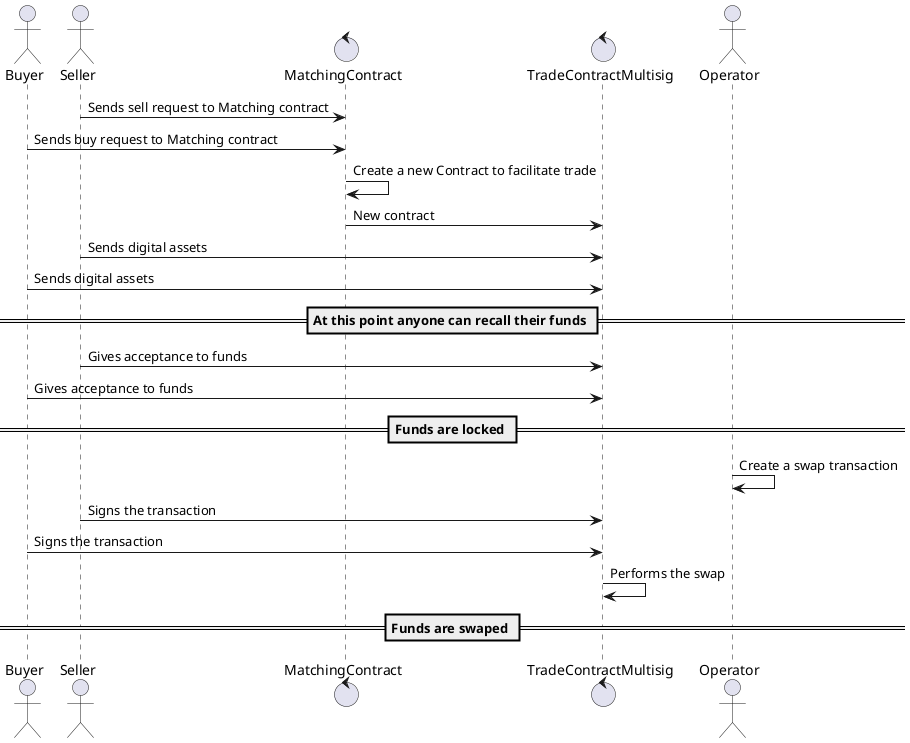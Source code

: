 @startuml RepoFlow
actor Buyer
actor Seller
control MatchingContract
control TradeContractMultisig
actor Operator
Seller -> MatchingContract: Sends sell request to Matching contract
Buyer -> MatchingContract: Sends buy request to Matching contract
MatchingContract -> MatchingContract: Create a new Contract to facilitate trade
MatchingContract -> TradeContractMultisig: New contract
Seller -> TradeContractMultisig: Sends digital assets
Buyer -> TradeContractMultisig: Sends digital assets
== At this point anyone can recall their funds ==
Seller -> TradeContractMultisig: Gives acceptance to funds
Buyer -> TradeContractMultisig: Gives acceptance to funds
== Funds are locked ==
Operator -> Operator: Create a swap transaction
Seller -> TradeContractMultisig: Signs the transaction
Buyer -> TradeContractMultisig: Signs the transaction
TradeContractMultisig -> TradeContractMultisig: Performs the swap
== Funds are swaped ==
@enduml